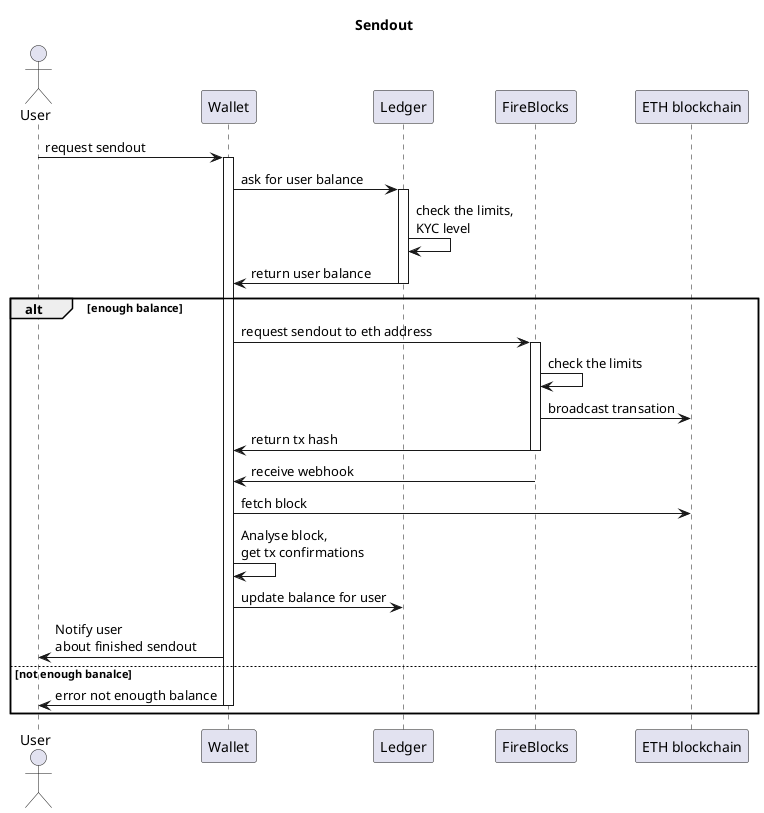@startuml

title "Sendout"

actor "User" as u

participant "Wallet" as wallet
participant "Ledger" as ledger
participant "FireBlocks" as fb
participant "ETH blockchain" as eb

u -> wallet ++: request sendout
wallet -> ledger++: ask for user balance
ledger -> ledger : check the limits,\nKYC level
ledger -> wallet--: return user balance

alt enough balance
wallet -> fb++: request sendout to eth address
fb -> fb : check the limits
fb -> eb: broadcast transation
fb -> wallet--: return tx hash

fb -> wallet: receive webhook
wallet -> eb: fetch block
wallet -> wallet: Analyse block,\nget tx confirmations
wallet -> ledger: update balance for user
wallet -> u: Notify user\nabout finished sendout
else not enough banalce
wallet -> u--: error not enougth balance
end group

@enduml